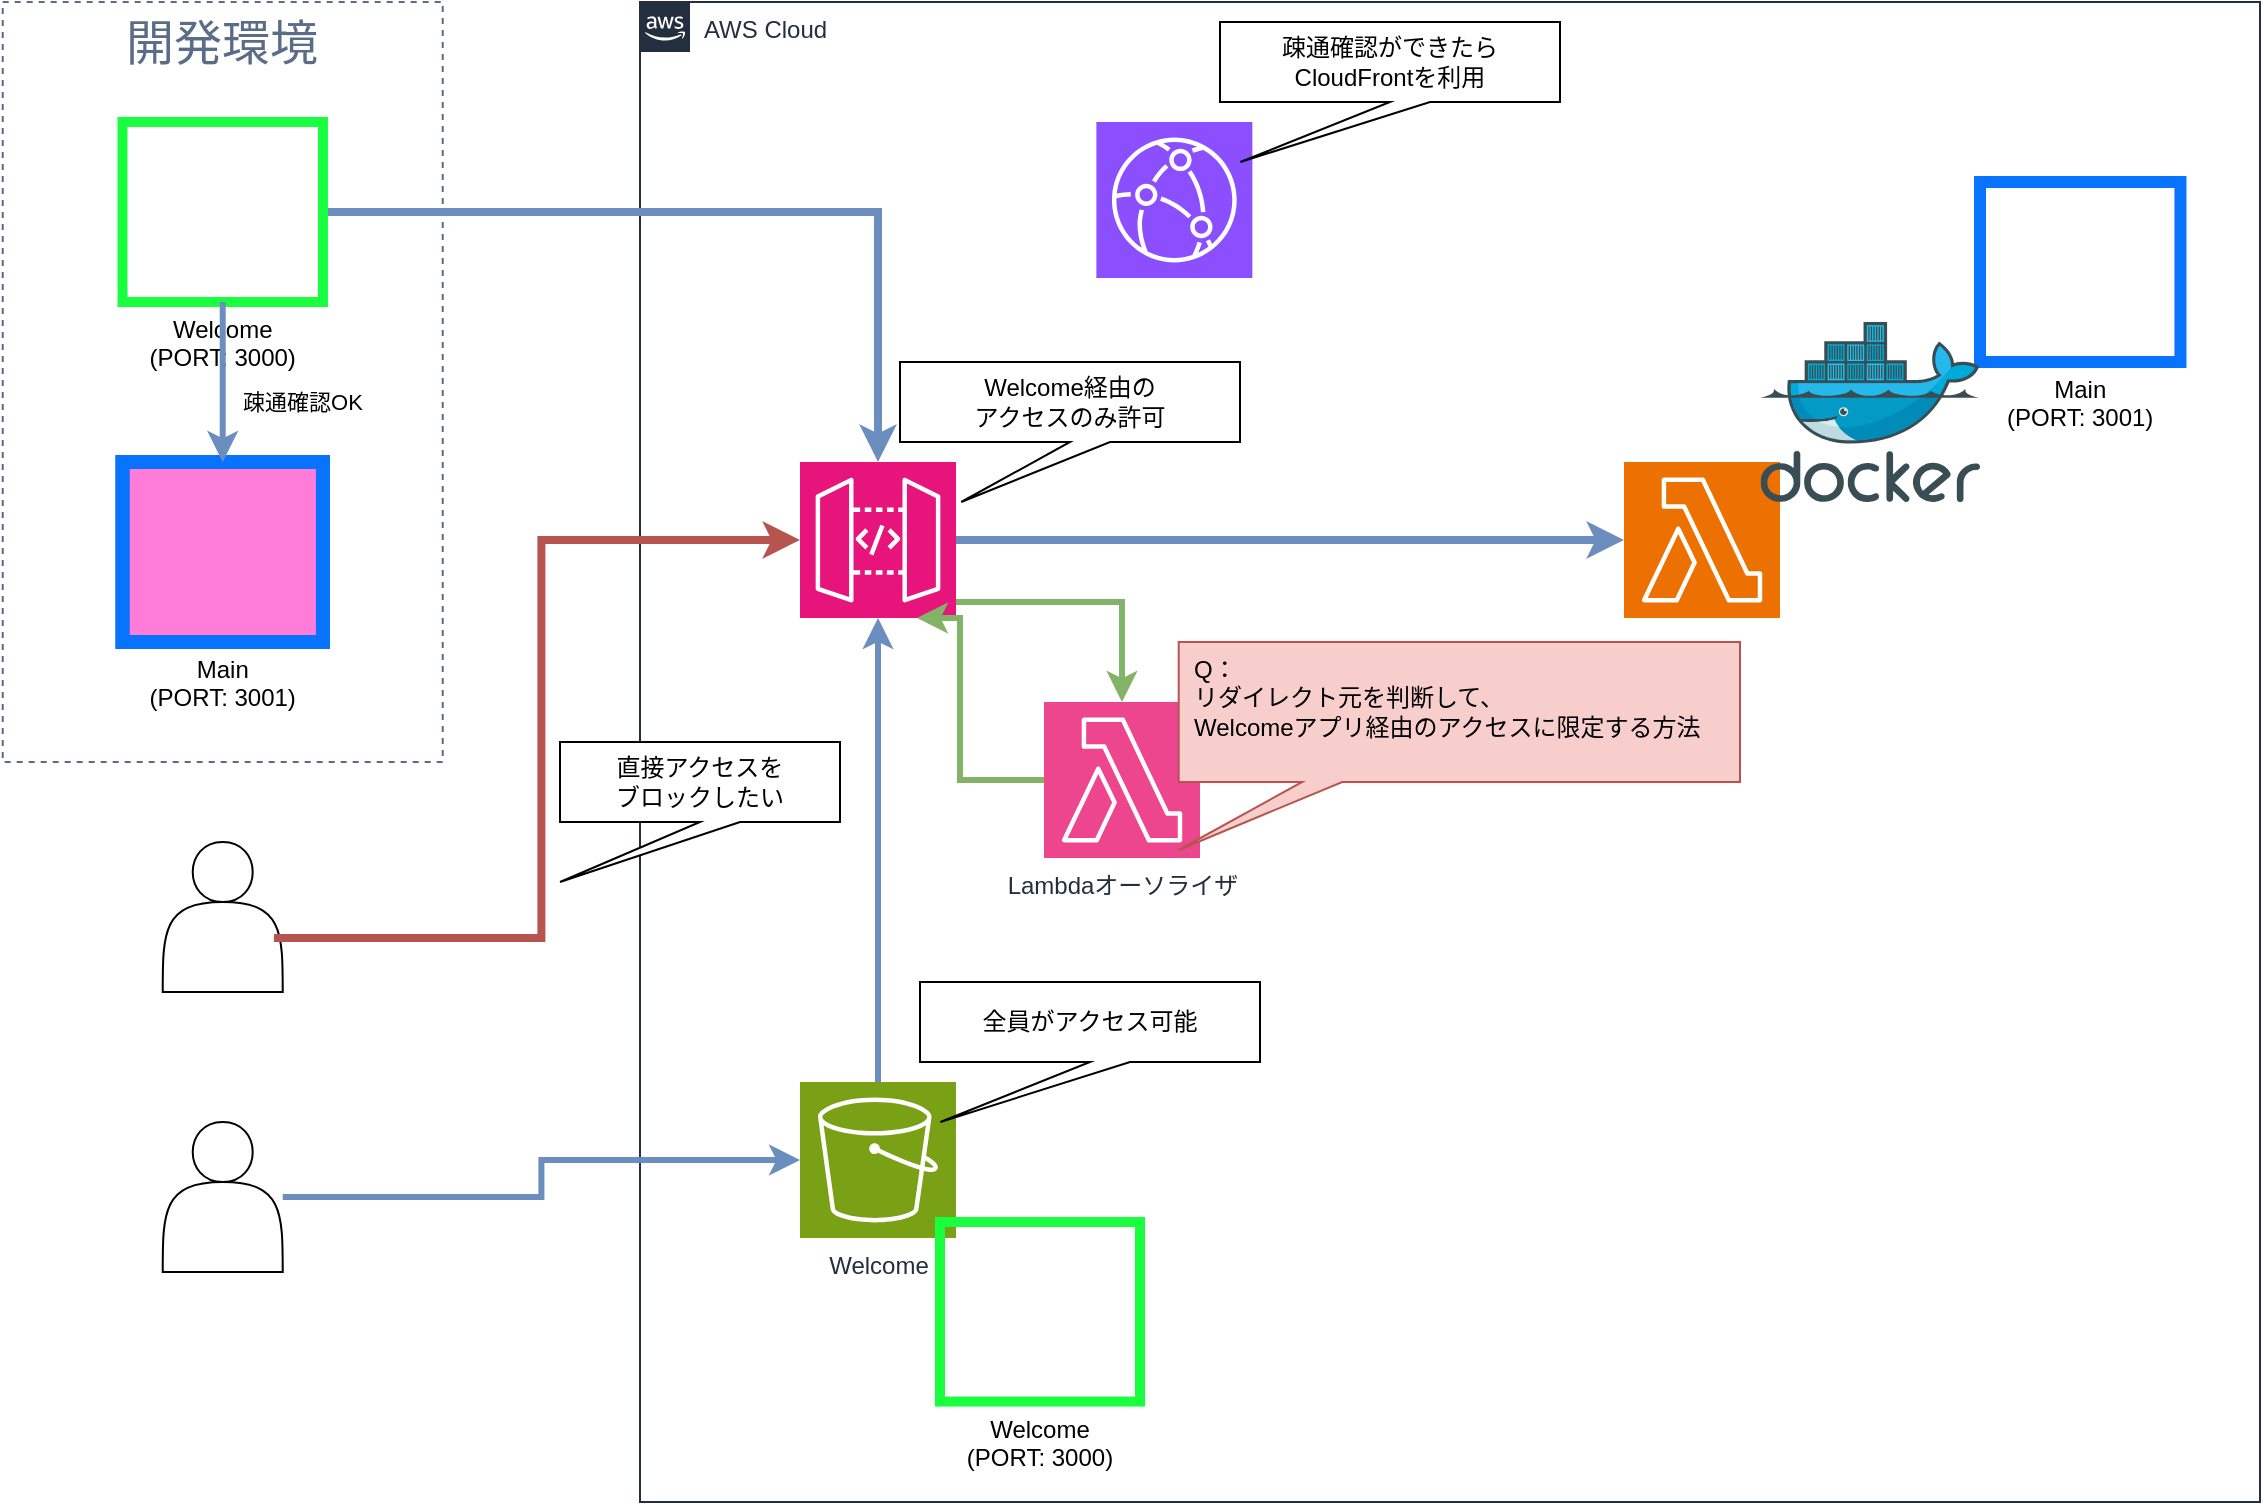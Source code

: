 <mxfile version="24.7.13">
  <diagram name="ページ1" id="oKM_rWbbFsQeyxLx6hBT">
    <mxGraphModel dx="1434" dy="785" grid="1" gridSize="10" guides="1" tooltips="1" connect="1" arrows="1" fold="1" page="1" pageScale="1" pageWidth="827" pageHeight="1169" math="0" shadow="0">
      <root>
        <mxCell id="0" />
        <mxCell id="1" parent="0" />
        <mxCell id="fsGPkaUiXoxHUEZwdyoa-3" value="AWS Cloud" style="points=[[0,0],[0.25,0],[0.5,0],[0.75,0],[1,0],[1,0.25],[1,0.5],[1,0.75],[1,1],[0.75,1],[0.5,1],[0.25,1],[0,1],[0,0.75],[0,0.5],[0,0.25]];outlineConnect=0;gradientColor=none;html=1;whiteSpace=wrap;fontSize=12;fontStyle=0;container=1;pointerEvents=0;collapsible=0;recursiveResize=0;shape=mxgraph.aws4.group;grIcon=mxgraph.aws4.group_aws_cloud_alt;strokeColor=#232F3E;fillColor=none;verticalAlign=top;align=left;spacingLeft=30;fontColor=#232F3E;dashed=0;" vertex="1" parent="1">
          <mxGeometry x="380" y="120" width="810" height="750" as="geometry" />
        </mxCell>
        <mxCell id="fsGPkaUiXoxHUEZwdyoa-16" style="edgeStyle=orthogonalEdgeStyle;rounded=0;orthogonalLoop=1;jettySize=auto;html=1;fillColor=#dae8fc;strokeColor=#6c8ebf;strokeWidth=4;" edge="1" parent="fsGPkaUiXoxHUEZwdyoa-3" source="fsGPkaUiXoxHUEZwdyoa-5" target="fsGPkaUiXoxHUEZwdyoa-6">
          <mxGeometry relative="1" as="geometry" />
        </mxCell>
        <mxCell id="fsGPkaUiXoxHUEZwdyoa-35" style="edgeStyle=orthogonalEdgeStyle;rounded=0;orthogonalLoop=1;jettySize=auto;html=1;fillColor=#d5e8d4;strokeColor=#82b366;strokeWidth=3;" edge="1" parent="fsGPkaUiXoxHUEZwdyoa-3" source="fsGPkaUiXoxHUEZwdyoa-5" target="fsGPkaUiXoxHUEZwdyoa-33">
          <mxGeometry relative="1" as="geometry">
            <Array as="points">
              <mxPoint x="241" y="300" />
            </Array>
          </mxGeometry>
        </mxCell>
        <mxCell id="fsGPkaUiXoxHUEZwdyoa-5" value="" style="sketch=0;points=[[0,0,0],[0.25,0,0],[0.5,0,0],[0.75,0,0],[1,0,0],[0,1,0],[0.25,1,0],[0.5,1,0],[0.75,1,0],[1,1,0],[0,0.25,0],[0,0.5,0],[0,0.75,0],[1,0.25,0],[1,0.5,0],[1,0.75,0]];outlineConnect=0;fontColor=#232F3E;fillColor=#E7157B;strokeColor=#ffffff;dashed=0;verticalLabelPosition=bottom;verticalAlign=top;align=center;html=1;fontSize=12;fontStyle=0;aspect=fixed;shape=mxgraph.aws4.resourceIcon;resIcon=mxgraph.aws4.api_gateway;" vertex="1" parent="fsGPkaUiXoxHUEZwdyoa-3">
          <mxGeometry x="80" y="230" width="78" height="78" as="geometry" />
        </mxCell>
        <mxCell id="fsGPkaUiXoxHUEZwdyoa-6" value="" style="sketch=0;points=[[0,0,0],[0.25,0,0],[0.5,0,0],[0.75,0,0],[1,0,0],[0,1,0],[0.25,1,0],[0.5,1,0],[0.75,1,0],[1,1,0],[0,0.25,0],[0,0.5,0],[0,0.75,0],[1,0.25,0],[1,0.5,0],[1,0.75,0]];outlineConnect=0;fontColor=#232F3E;fillColor=#ED7100;strokeColor=#ffffff;dashed=0;verticalLabelPosition=bottom;verticalAlign=top;align=center;html=1;fontSize=12;fontStyle=0;aspect=fixed;shape=mxgraph.aws4.resourceIcon;resIcon=mxgraph.aws4.lambda;" vertex="1" parent="fsGPkaUiXoxHUEZwdyoa-3">
          <mxGeometry x="492" y="230" width="78" height="78" as="geometry" />
        </mxCell>
        <mxCell id="fsGPkaUiXoxHUEZwdyoa-18" value="Main&#xa;(PORT: 3001)" style="shape=image;verticalLabelPosition=bottom;labelBackgroundColor=default;verticalAlign=top;aspect=fixed;imageAspect=0;image=https://images.ctfassets.net/23aumh6u8s0i/6pjUKboBuFLvCKkE3esaFA/5f2101d6d2add5c615db5e98a553fc44/nextjs.jpeg;imageBorder=#0873FF;strokeWidth=6;" vertex="1" parent="fsGPkaUiXoxHUEZwdyoa-3">
          <mxGeometry x="670" y="90" width="100.23" height="90" as="geometry" />
        </mxCell>
        <mxCell id="fsGPkaUiXoxHUEZwdyoa-19" value="" style="image;sketch=0;aspect=fixed;html=1;points=[];align=center;fontSize=12;image=img/lib/mscae/Docker.svg;" vertex="1" parent="fsGPkaUiXoxHUEZwdyoa-3">
          <mxGeometry x="560.24" y="160" width="109.76" height="90" as="geometry" />
        </mxCell>
        <mxCell id="fsGPkaUiXoxHUEZwdyoa-26" style="edgeStyle=orthogonalEdgeStyle;rounded=0;orthogonalLoop=1;jettySize=auto;html=1;fillColor=#dae8fc;strokeColor=#6c8ebf;strokeWidth=3;" edge="1" parent="fsGPkaUiXoxHUEZwdyoa-3" source="fsGPkaUiXoxHUEZwdyoa-23" target="fsGPkaUiXoxHUEZwdyoa-5">
          <mxGeometry relative="1" as="geometry" />
        </mxCell>
        <mxCell id="fsGPkaUiXoxHUEZwdyoa-23" value="Welcome" style="sketch=0;points=[[0,0,0],[0.25,0,0],[0.5,0,0],[0.75,0,0],[1,0,0],[0,1,0],[0.25,1,0],[0.5,1,0],[0.75,1,0],[1,1,0],[0,0.25,0],[0,0.5,0],[0,0.75,0],[1,0.25,0],[1,0.5,0],[1,0.75,0]];outlineConnect=0;fontColor=#232F3E;fillColor=#7AA116;strokeColor=#ffffff;dashed=0;verticalLabelPosition=bottom;verticalAlign=top;align=center;html=1;fontSize=12;fontStyle=0;aspect=fixed;shape=mxgraph.aws4.resourceIcon;resIcon=mxgraph.aws4.s3;" vertex="1" parent="fsGPkaUiXoxHUEZwdyoa-3">
          <mxGeometry x="80" y="540" width="78" height="78" as="geometry" />
        </mxCell>
        <mxCell id="fsGPkaUiXoxHUEZwdyoa-28" value="全員がアクセス可能" style="shape=callout;whiteSpace=wrap;html=1;perimeter=calloutPerimeter;position2=0.06;" vertex="1" parent="fsGPkaUiXoxHUEZwdyoa-3">
          <mxGeometry x="140" y="490" width="170" height="70" as="geometry" />
        </mxCell>
        <mxCell id="fsGPkaUiXoxHUEZwdyoa-30" value="Welcome経由の&lt;div&gt;アクセスのみ許可&lt;/div&gt;" style="shape=callout;whiteSpace=wrap;html=1;perimeter=calloutPerimeter;position2=0.18;" vertex="1" parent="fsGPkaUiXoxHUEZwdyoa-3">
          <mxGeometry x="130" y="180" width="170" height="70" as="geometry" />
        </mxCell>
        <mxCell id="fsGPkaUiXoxHUEZwdyoa-33" value="Lambdaオーソライザ" style="sketch=0;points=[[0,0,0],[0.25,0,0],[0.5,0,0],[0.75,0,0],[1,0,0],[0,1,0],[0.25,1,0],[0.5,1,0],[0.75,1,0],[1,1,0],[0,0.25,0],[0,0.5,0],[0,0.75,0],[1,0.25,0],[1,0.5,0],[1,0.75,0]];outlineConnect=0;fontColor=#232F3E;fillColor=#ED458E;strokeColor=#ffffff;dashed=0;verticalLabelPosition=bottom;verticalAlign=top;align=center;html=1;fontSize=12;fontStyle=0;aspect=fixed;shape=mxgraph.aws4.resourceIcon;resIcon=mxgraph.aws4.lambda;" vertex="1" parent="fsGPkaUiXoxHUEZwdyoa-3">
          <mxGeometry x="202" y="350" width="78" height="78" as="geometry" />
        </mxCell>
        <mxCell id="fsGPkaUiXoxHUEZwdyoa-36" style="edgeStyle=orthogonalEdgeStyle;rounded=0;orthogonalLoop=1;jettySize=auto;html=1;exitX=0;exitY=0.5;exitDx=0;exitDy=0;exitPerimeter=0;entryX=0.75;entryY=1;entryDx=0;entryDy=0;entryPerimeter=0;fillColor=#d5e8d4;strokeColor=#82b366;strokeWidth=3;" edge="1" parent="fsGPkaUiXoxHUEZwdyoa-3" source="fsGPkaUiXoxHUEZwdyoa-33" target="fsGPkaUiXoxHUEZwdyoa-5">
          <mxGeometry relative="1" as="geometry">
            <Array as="points">
              <mxPoint x="160" y="389" />
              <mxPoint x="160" y="308" />
            </Array>
          </mxGeometry>
        </mxCell>
        <mxCell id="fsGPkaUiXoxHUEZwdyoa-37" value="Welcome&#xa;(PORT: 3000)" style="shape=image;verticalLabelPosition=bottom;labelBackgroundColor=default;verticalAlign=top;aspect=fixed;imageAspect=0;image=https://images.ctfassets.net/23aumh6u8s0i/6pjUKboBuFLvCKkE3esaFA/5f2101d6d2add5c615db5e98a553fc44/nextjs.jpeg;strokeWidth=5;imageBorder=#19FF40;" vertex="1" parent="fsGPkaUiXoxHUEZwdyoa-3">
          <mxGeometry x="150" y="610" width="100" height="89.79" as="geometry" />
        </mxCell>
        <mxCell id="fsGPkaUiXoxHUEZwdyoa-43" value="" style="shape=image;verticalLabelPosition=bottom;labelBackgroundColor=default;verticalAlign=top;aspect=fixed;imageAspect=0;image=https://next-auth.js.org/img/logo/logo-sm.png;" vertex="1" parent="fsGPkaUiXoxHUEZwdyoa-3">
          <mxGeometry x="240" y="580" width="54.35" height="60" as="geometry" />
        </mxCell>
        <mxCell id="fsGPkaUiXoxHUEZwdyoa-44" value="" style="sketch=0;points=[[0,0,0],[0.25,0,0],[0.5,0,0],[0.75,0,0],[1,0,0],[0,1,0],[0.25,1,0],[0.5,1,0],[0.75,1,0],[1,1,0],[0,0.25,0],[0,0.5,0],[0,0.75,0],[1,0.25,0],[1,0.5,0],[1,0.75,0]];outlineConnect=0;fontColor=#232F3E;fillColor=#8C4FFF;strokeColor=#ffffff;dashed=0;verticalLabelPosition=bottom;verticalAlign=top;align=center;html=1;fontSize=12;fontStyle=0;aspect=fixed;shape=mxgraph.aws4.resourceIcon;resIcon=mxgraph.aws4.cloudfront;" vertex="1" parent="fsGPkaUiXoxHUEZwdyoa-3">
          <mxGeometry x="228.18" y="60" width="78" height="78" as="geometry" />
        </mxCell>
        <mxCell id="fsGPkaUiXoxHUEZwdyoa-45" value="疎通確認ができたら&lt;div&gt;CloudFrontを利用&lt;/div&gt;" style="shape=callout;whiteSpace=wrap;html=1;perimeter=calloutPerimeter;position2=0.06;" vertex="1" parent="fsGPkaUiXoxHUEZwdyoa-3">
          <mxGeometry x="290" y="10" width="170" height="70" as="geometry" />
        </mxCell>
        <mxCell id="fsGPkaUiXoxHUEZwdyoa-50" value="Q：&lt;div&gt;リダイレクト元を判断して、&lt;/div&gt;&lt;div&gt;Welcomeアプリ経由のアクセスに限定する方法&lt;br&gt;&lt;div&gt;&lt;br&gt;&lt;/div&gt;&lt;/div&gt;" style="shape=callout;whiteSpace=wrap;html=1;perimeter=calloutPerimeter;position2=0;align=left;spacing=8;fillColor=#f8cecc;strokeColor=#b85450;size=34;position=0.22;" vertex="1" parent="fsGPkaUiXoxHUEZwdyoa-3">
          <mxGeometry x="269.35" y="320" width="280.65" height="104" as="geometry" />
        </mxCell>
        <mxCell id="fsGPkaUiXoxHUEZwdyoa-52" value="直接アクセスを&lt;div&gt;ブロックしたい&lt;/div&gt;" style="shape=callout;whiteSpace=wrap;html=1;perimeter=calloutPerimeter;position2=0;" vertex="1" parent="fsGPkaUiXoxHUEZwdyoa-3">
          <mxGeometry x="-40" y="370" width="140" height="70" as="geometry" />
        </mxCell>
        <mxCell id="fsGPkaUiXoxHUEZwdyoa-53" value="" style="shape=image;verticalLabelPosition=bottom;labelBackgroundColor=default;verticalAlign=top;aspect=fixed;imageAspect=0;image=https://next-auth.js.org/img/logo/logo-sm.png;" vertex="1" parent="fsGPkaUiXoxHUEZwdyoa-3">
          <mxGeometry x="750" y="50" width="54.35" height="60" as="geometry" />
        </mxCell>
        <mxCell id="fsGPkaUiXoxHUEZwdyoa-4" value="&lt;span style=&quot;font-size: 24px;&quot;&gt;開発環境&lt;/span&gt;" style="fillColor=none;strokeColor=#5A6C86;dashed=1;verticalAlign=top;fontStyle=0;fontColor=#5A6C86;whiteSpace=wrap;html=1;" vertex="1" parent="1">
          <mxGeometry x="61.36" y="120" width="220" height="380" as="geometry" />
        </mxCell>
        <mxCell id="fsGPkaUiXoxHUEZwdyoa-17" style="edgeStyle=orthogonalEdgeStyle;rounded=0;orthogonalLoop=1;jettySize=auto;html=1;exitX=1;exitY=0.5;exitDx=0;exitDy=0;fillColor=#dae8fc;strokeColor=#6c8ebf;strokeWidth=4;" edge="1" parent="1" source="fsGPkaUiXoxHUEZwdyoa-11" target="fsGPkaUiXoxHUEZwdyoa-5">
          <mxGeometry relative="1" as="geometry" />
        </mxCell>
        <mxCell id="fsGPkaUiXoxHUEZwdyoa-11" value="Welcome&#xa;(PORT: 3000)" style="shape=image;verticalLabelPosition=bottom;labelBackgroundColor=default;verticalAlign=top;aspect=fixed;imageAspect=0;image=https://images.ctfassets.net/23aumh6u8s0i/6pjUKboBuFLvCKkE3esaFA/5f2101d6d2add5c615db5e98a553fc44/nextjs.jpeg;strokeWidth=5;imageBorder=#19FF40;" vertex="1" parent="1">
          <mxGeometry x="121.25" y="180" width="100.23" height="90" as="geometry" />
        </mxCell>
        <mxCell id="fsGPkaUiXoxHUEZwdyoa-12" value="Main&#xa;(PORT: 3001)" style="shape=image;verticalLabelPosition=bottom;labelBackgroundColor=default;verticalAlign=top;aspect=fixed;imageAspect=0;image=https://images.ctfassets.net/23aumh6u8s0i/6pjUKboBuFLvCKkE3esaFA/5f2101d6d2add5c615db5e98a553fc44/nextjs.jpeg;imageBackground=#FF7DD8;strokeWidth=7;imageBorder=#0873FF;" vertex="1" parent="1">
          <mxGeometry x="121.25" y="350" width="100.23" height="90" as="geometry" />
        </mxCell>
        <mxCell id="fsGPkaUiXoxHUEZwdyoa-14" value="" style="endArrow=classic;html=1;rounded=0;fillColor=#dae8fc;strokeColor=#6c8ebf;strokeWidth=3;" edge="1" parent="1" source="fsGPkaUiXoxHUEZwdyoa-11" target="fsGPkaUiXoxHUEZwdyoa-12">
          <mxGeometry width="50" height="50" relative="1" as="geometry">
            <mxPoint x="610" y="440" as="sourcePoint" />
            <mxPoint x="660" y="390" as="targetPoint" />
          </mxGeometry>
        </mxCell>
        <mxCell id="fsGPkaUiXoxHUEZwdyoa-51" value="疎通確認OK" style="edgeLabel;html=1;align=center;verticalAlign=middle;resizable=0;points=[];" vertex="1" connectable="0" parent="fsGPkaUiXoxHUEZwdyoa-14">
          <mxGeometry x="0.6" y="1" relative="1" as="geometry">
            <mxPoint x="38" y="-14" as="offset" />
          </mxGeometry>
        </mxCell>
        <mxCell id="fsGPkaUiXoxHUEZwdyoa-20" value="" style="shape=actor;whiteSpace=wrap;html=1;" vertex="1" parent="1">
          <mxGeometry x="141.36" y="540" width="60" height="75" as="geometry" />
        </mxCell>
        <mxCell id="fsGPkaUiXoxHUEZwdyoa-21" style="edgeStyle=orthogonalEdgeStyle;rounded=0;orthogonalLoop=1;jettySize=auto;html=1;entryX=0;entryY=0.5;entryDx=0;entryDy=0;entryPerimeter=0;fillColor=#f8cecc;strokeColor=#b85450;strokeWidth=4;exitX=0.927;exitY=0.64;exitDx=0;exitDy=0;exitPerimeter=0;" edge="1" parent="1" source="fsGPkaUiXoxHUEZwdyoa-20" target="fsGPkaUiXoxHUEZwdyoa-5">
          <mxGeometry relative="1" as="geometry">
            <mxPoint x="350" y="509" as="sourcePoint" />
          </mxGeometry>
        </mxCell>
        <mxCell id="fsGPkaUiXoxHUEZwdyoa-25" style="edgeStyle=orthogonalEdgeStyle;rounded=0;orthogonalLoop=1;jettySize=auto;html=1;fillColor=#dae8fc;strokeColor=#6c8ebf;strokeWidth=3;" edge="1" parent="1" source="fsGPkaUiXoxHUEZwdyoa-24" target="fsGPkaUiXoxHUEZwdyoa-23">
          <mxGeometry relative="1" as="geometry" />
        </mxCell>
        <mxCell id="fsGPkaUiXoxHUEZwdyoa-24" value="" style="shape=actor;whiteSpace=wrap;html=1;" vertex="1" parent="1">
          <mxGeometry x="141.36" y="680" width="60" height="75" as="geometry" />
        </mxCell>
        <mxCell id="fsGPkaUiXoxHUEZwdyoa-40" value="" style="shape=image;verticalLabelPosition=bottom;labelBackgroundColor=default;verticalAlign=top;aspect=fixed;imageAspect=0;image=https://next-auth.js.org/img/logo/logo-sm.png;" vertex="1" parent="1">
          <mxGeometry x="70" y="160" width="54.35" height="60" as="geometry" />
        </mxCell>
        <mxCell id="fsGPkaUiXoxHUEZwdyoa-41" value="" style="shape=image;verticalLabelPosition=bottom;labelBackgroundColor=default;verticalAlign=top;aspect=fixed;imageAspect=0;image=https://next-auth.js.org/img/logo/logo-sm.png;" vertex="1" parent="1">
          <mxGeometry x="70" y="320" width="54.35" height="60" as="geometry" />
        </mxCell>
      </root>
    </mxGraphModel>
  </diagram>
</mxfile>
